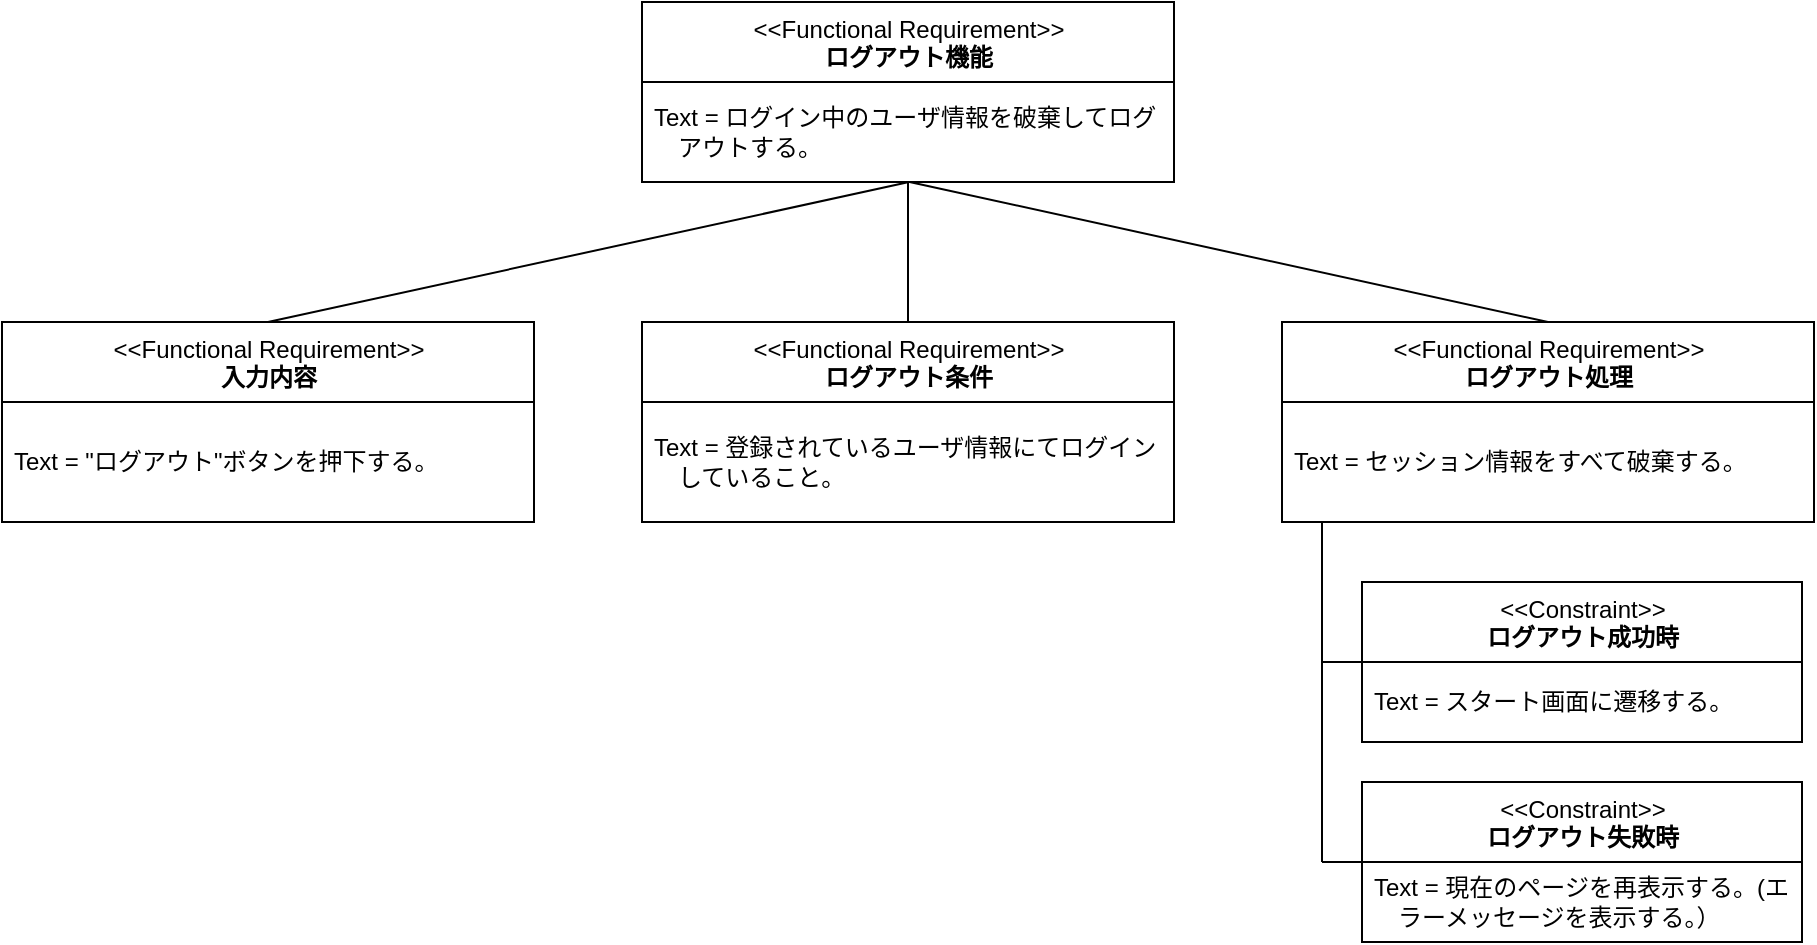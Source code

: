 <mxfile version="13.9.9" type="device"><diagram id="j5O_l4-zq_umB5dB1pB2" name="ページ1"><mxGraphModel dx="852" dy="534" grid="1" gridSize="10" guides="1" tooltips="1" connect="1" arrows="1" fold="1" page="1" pageScale="1" pageWidth="827" pageHeight="1169" math="0" shadow="0"><root><mxCell id="0"/><mxCell id="1" parent="0"/><mxCell id="ZKzVry6j7d_YYw8msFDz-27" value="&amp;lt;&amp;lt;Functional Requirement&amp;gt;&amp;gt;&lt;br&gt;&lt;b&gt;ログアウト機能&lt;/b&gt;" style="swimlane;fontStyle=0;align=center;verticalAlign=top;childLayout=stackLayout;horizontal=1;startSize=40;horizontalStack=0;resizeParent=1;resizeParentMax=0;resizeLast=0;collapsible=0;marginBottom=0;html=1;" parent="1" vertex="1"><mxGeometry x="360" width="266" height="90" as="geometry"/></mxCell><mxCell id="ZKzVry6j7d_YYw8msFDz-28" value="Text = ログイン中のユーザ情報を破棄してログ&lt;br&gt;　アウトする。" style="text;html=1;strokeColor=none;fillColor=none;align=left;verticalAlign=middle;spacingLeft=4;spacingRight=4;overflow=hidden;rotatable=0;points=[[0,0.5],[1,0.5]];portConstraint=eastwest;" parent="ZKzVry6j7d_YYw8msFDz-27" vertex="1"><mxGeometry y="40" width="266" height="50" as="geometry"/></mxCell><mxCell id="ZKzVry6j7d_YYw8msFDz-45" value="&amp;lt;&amp;lt;Functional Requirement&amp;gt;&amp;gt;&lt;br&gt;&lt;b&gt;入力内容&lt;/b&gt;" style="swimlane;fontStyle=0;align=center;verticalAlign=top;childLayout=stackLayout;horizontal=1;startSize=40;horizontalStack=0;resizeParent=1;resizeParentMax=0;resizeLast=0;collapsible=0;marginBottom=0;html=1;" parent="1" vertex="1"><mxGeometry x="40" y="160" width="266" height="100" as="geometry"/></mxCell><mxCell id="ZKzVry6j7d_YYw8msFDz-46" value="Text = &quot;ログアウト&quot;ボタンを押下する。" style="text;html=1;strokeColor=none;fillColor=none;align=left;verticalAlign=middle;spacingLeft=4;spacingRight=4;overflow=hidden;rotatable=0;points=[[0,0.5],[1,0.5]];portConstraint=eastwest;" parent="ZKzVry6j7d_YYw8msFDz-45" vertex="1"><mxGeometry y="40" width="266" height="60" as="geometry"/></mxCell><mxCell id="ZKzVry6j7d_YYw8msFDz-50" value="&amp;lt;&amp;lt;Functional Requirement&amp;gt;&amp;gt;&lt;br&gt;&lt;b&gt;ログアウト条件&lt;/b&gt;" style="swimlane;fontStyle=0;align=center;verticalAlign=top;childLayout=stackLayout;horizontal=1;startSize=40;horizontalStack=0;resizeParent=1;resizeParentMax=0;resizeLast=0;collapsible=0;marginBottom=0;html=1;" parent="1" vertex="1"><mxGeometry x="360" y="160" width="266" height="100" as="geometry"/></mxCell><mxCell id="ZKzVry6j7d_YYw8msFDz-51" value="Text = 登録されているユーザ情報にてログイン&lt;br&gt;　していること。" style="text;html=1;strokeColor=none;fillColor=none;align=left;verticalAlign=middle;spacingLeft=4;spacingRight=4;overflow=hidden;rotatable=0;points=[[0,0.5],[1,0.5]];portConstraint=eastwest;" parent="ZKzVry6j7d_YYw8msFDz-50" vertex="1"><mxGeometry y="40" width="266" height="60" as="geometry"/></mxCell><mxCell id="ZKzVry6j7d_YYw8msFDz-65" value="" style="endArrow=none;html=1;entryX=0.502;entryY=1;entryDx=0;entryDy=0;entryPerimeter=0;exitX=0.5;exitY=0;exitDx=0;exitDy=0;" parent="1" source="ZKzVry6j7d_YYw8msFDz-45" target="ZKzVry6j7d_YYw8msFDz-28" edge="1"><mxGeometry width="50" height="50" relative="1" as="geometry"><mxPoint x="170" y="160" as="sourcePoint"/><mxPoint x="220" y="110" as="targetPoint"/></mxGeometry></mxCell><mxCell id="ZKzVry6j7d_YYw8msFDz-74" value="&amp;lt;&amp;lt;Functional Requirement&amp;gt;&amp;gt;&lt;br&gt;&lt;b&gt;ログアウト処理&lt;/b&gt;" style="swimlane;fontStyle=0;align=center;verticalAlign=top;childLayout=stackLayout;horizontal=1;startSize=40;horizontalStack=0;resizeParent=1;resizeParentMax=0;resizeLast=0;collapsible=0;marginBottom=0;html=1;" parent="1" vertex="1"><mxGeometry x="680" y="160" width="266" height="100" as="geometry"/></mxCell><mxCell id="ZKzVry6j7d_YYw8msFDz-75" value="Text = セッション情報をすべて破棄する。" style="text;html=1;strokeColor=none;fillColor=none;align=left;verticalAlign=middle;spacingLeft=4;spacingRight=4;overflow=hidden;rotatable=0;points=[[0,0.5],[1,0.5]];portConstraint=eastwest;" parent="ZKzVry6j7d_YYw8msFDz-74" vertex="1"><mxGeometry y="40" width="266" height="60" as="geometry"/></mxCell><mxCell id="ZKzVry6j7d_YYw8msFDz-87" value="&amp;lt;&amp;lt;Constraint&amp;gt;&amp;gt;&lt;br&gt;&lt;b&gt;ログアウト成功時&lt;/b&gt;" style="swimlane;fontStyle=0;align=center;verticalAlign=top;childLayout=stackLayout;horizontal=1;startSize=40;horizontalStack=0;resizeParent=1;resizeParentMax=0;resizeLast=0;collapsible=0;marginBottom=0;html=1;" parent="1" vertex="1"><mxGeometry x="720" y="290" width="220" height="80" as="geometry"/></mxCell><mxCell id="ZKzVry6j7d_YYw8msFDz-88" value="Text = スタート画面に遷移する。" style="text;html=1;strokeColor=none;fillColor=none;align=left;verticalAlign=middle;spacingLeft=4;spacingRight=4;overflow=hidden;rotatable=0;points=[[0,0.5],[1,0.5]];portConstraint=eastwest;" parent="ZKzVry6j7d_YYw8msFDz-87" vertex="1"><mxGeometry y="40" width="220" height="40" as="geometry"/></mxCell><mxCell id="ZKzVry6j7d_YYw8msFDz-89" value="&amp;lt;&amp;lt;Constraint&amp;gt;&amp;gt;&lt;br&gt;&lt;b&gt;ログアウト失敗時&lt;/b&gt;" style="swimlane;fontStyle=0;align=center;verticalAlign=top;childLayout=stackLayout;horizontal=1;startSize=40;horizontalStack=0;resizeParent=1;resizeParentMax=0;resizeLast=0;collapsible=0;marginBottom=0;html=1;" parent="1" vertex="1"><mxGeometry x="720" y="390" width="220" height="80" as="geometry"/></mxCell><mxCell id="ZKzVry6j7d_YYw8msFDz-90" value="Text = 現在のページを再表示する。(エ&lt;br&gt;　ラーメッセージを表示する。）" style="text;html=1;strokeColor=none;fillColor=none;align=left;verticalAlign=middle;spacingLeft=4;spacingRight=4;overflow=hidden;rotatable=0;points=[[0,0.5],[1,0.5]];portConstraint=eastwest;" parent="ZKzVry6j7d_YYw8msFDz-89" vertex="1"><mxGeometry y="40" width="220" height="40" as="geometry"/></mxCell><mxCell id="ZKzVry6j7d_YYw8msFDz-91" value="" style="endArrow=none;html=1;" parent="1" edge="1"><mxGeometry width="50" height="50" relative="1" as="geometry"><mxPoint x="700" y="430" as="sourcePoint"/><mxPoint x="700" y="260" as="targetPoint"/></mxGeometry></mxCell><mxCell id="ZKzVry6j7d_YYw8msFDz-92" value="" style="endArrow=none;html=1;" parent="1" edge="1"><mxGeometry width="50" height="50" relative="1" as="geometry"><mxPoint x="700" y="430" as="sourcePoint"/><mxPoint x="720" y="430" as="targetPoint"/></mxGeometry></mxCell><mxCell id="ZKzVry6j7d_YYw8msFDz-93" value="" style="endArrow=none;html=1;entryX=0.003;entryY=0;entryDx=0;entryDy=0;entryPerimeter=0;" parent="1" target="ZKzVry6j7d_YYw8msFDz-88" edge="1"><mxGeometry width="50" height="50" relative="1" as="geometry"><mxPoint x="700" y="330" as="sourcePoint"/><mxPoint x="650" y="370" as="targetPoint"/></mxGeometry></mxCell><mxCell id="ZKzVry6j7d_YYw8msFDz-94" value="" style="endArrow=none;html=1;entryX=0.5;entryY=0;entryDx=0;entryDy=0;exitX=0.503;exitY=1;exitDx=0;exitDy=0;exitPerimeter=0;" parent="1" source="ZKzVry6j7d_YYw8msFDz-28" target="ZKzVry6j7d_YYw8msFDz-74" edge="1"><mxGeometry width="50" height="50" relative="1" as="geometry"><mxPoint x="490" y="110" as="sourcePoint"/><mxPoint x="530" y="70" as="targetPoint"/></mxGeometry></mxCell><mxCell id="ZKzVry6j7d_YYw8msFDz-95" value="" style="endArrow=none;html=1;exitX=0.5;exitY=0;exitDx=0;exitDy=0;" parent="1" source="ZKzVry6j7d_YYw8msFDz-50" target="ZKzVry6j7d_YYw8msFDz-28" edge="1"><mxGeometry width="50" height="50" relative="1" as="geometry"><mxPoint x="440" y="150" as="sourcePoint"/><mxPoint x="490" y="100" as="targetPoint"/></mxGeometry></mxCell></root></mxGraphModel></diagram></mxfile>